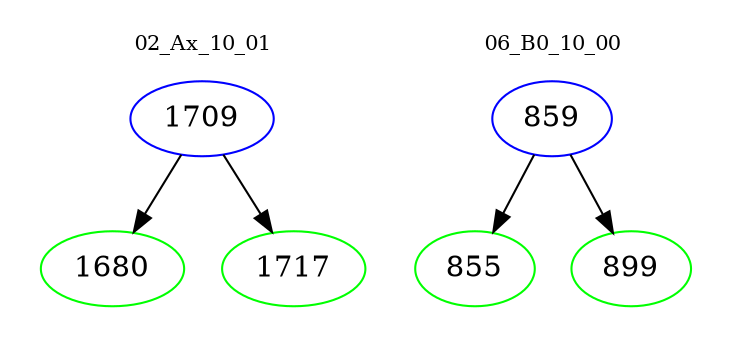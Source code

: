 digraph{
subgraph cluster_0 {
color = white
label = "02_Ax_10_01";
fontsize=10;
T0_1709 [label="1709", color="blue"]
T0_1709 -> T0_1680 [color="black"]
T0_1680 [label="1680", color="green"]
T0_1709 -> T0_1717 [color="black"]
T0_1717 [label="1717", color="green"]
}
subgraph cluster_1 {
color = white
label = "06_B0_10_00";
fontsize=10;
T1_859 [label="859", color="blue"]
T1_859 -> T1_855 [color="black"]
T1_855 [label="855", color="green"]
T1_859 -> T1_899 [color="black"]
T1_899 [label="899", color="green"]
}
}

